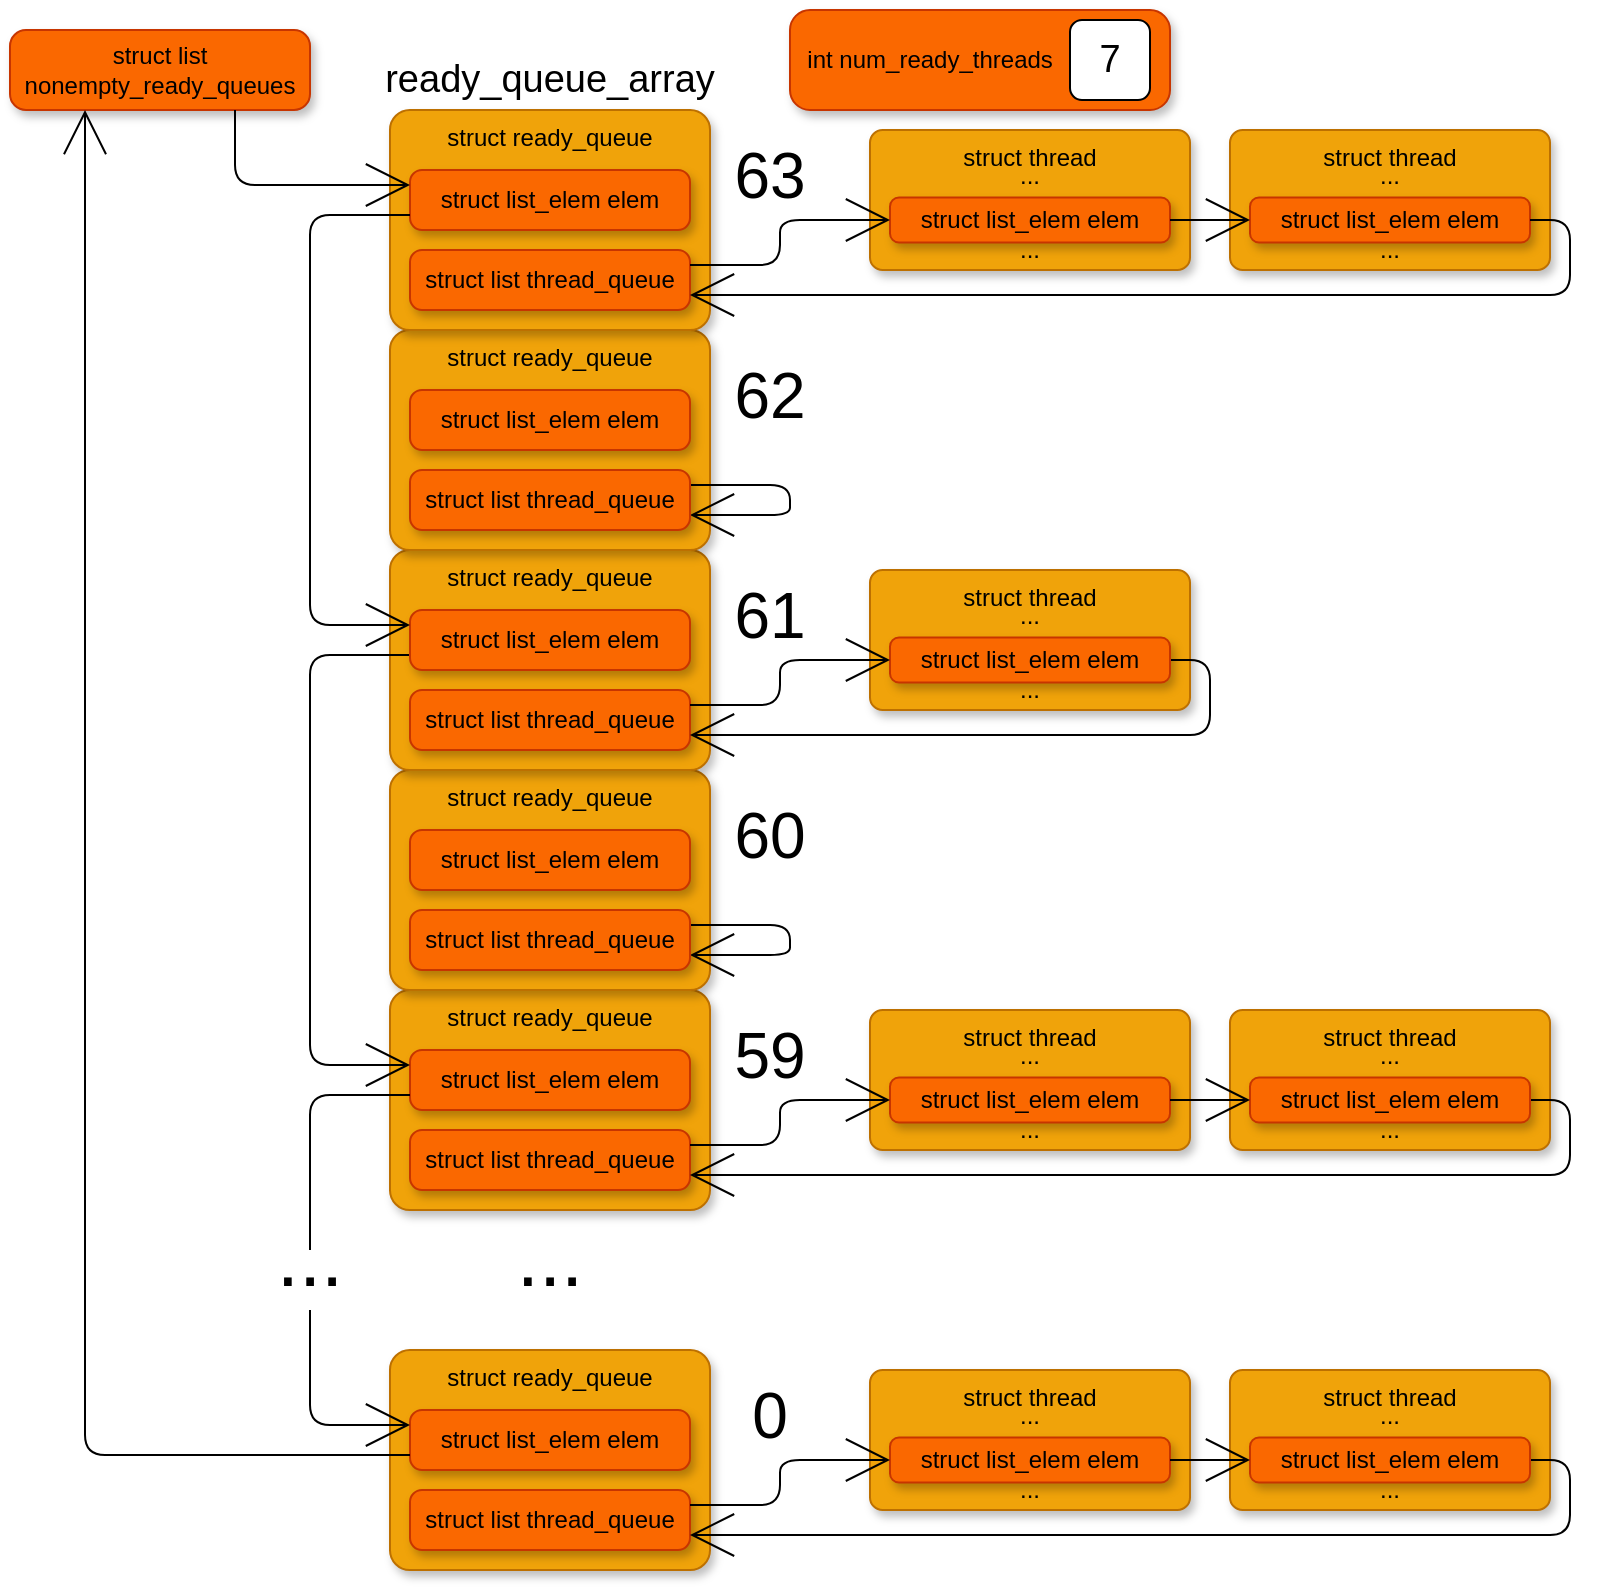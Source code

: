 <mxfile version="13.9.9" type="device"><diagram id="GO6qLClzQjJzwCb-r_0R" name="Page-1"><mxGraphModel dx="3342" dy="1902" grid="1" gridSize="10" guides="1" tooltips="1" connect="1" arrows="1" fold="1" page="1" pageScale="1" pageWidth="850" pageHeight="1100" math="0" shadow="0"><root><mxCell id="0"/><mxCell id="1" parent="0"/><mxCell id="82" value="struct ready_queue" style="rounded=1;whiteSpace=wrap;html=1;arcSize=9;verticalAlign=top;fillColor=#f0a30a;strokeColor=#BD7000;fontColor=#000000;shadow=1;" parent="1" vertex="1"><mxGeometry x="200" y="490" width="160" height="110" as="geometry"/></mxCell><mxCell id="83" value="&#10;&#10;&lt;span style=&quot;font-family: helvetica; font-size: 12px; font-style: normal; font-weight: 400; letter-spacing: normal; text-align: center; text-indent: 0px; text-transform: none; word-spacing: 0px; display: inline; float: none;&quot;&gt;struct list thread_queue&lt;/span&gt;&#10;&#10;" style="rounded=1;whiteSpace=wrap;html=1;arcSize=20;fillColor=#fa6800;strokeColor=#C73500;shadow=1;labelBackgroundColor=none;fontColor=#000000;" parent="1" vertex="1"><mxGeometry x="210" y="560" width="140" height="30" as="geometry"/></mxCell><mxCell id="84" value="struct list_elem elem" style="rounded=1;whiteSpace=wrap;html=1;arcSize=20;fillColor=#fa6800;strokeColor=#C73500;fontColor=#000000;shadow=1;" parent="1" vertex="1"><mxGeometry x="210" y="520" width="140" height="30" as="geometry"/></mxCell><mxCell id="85" value="&lt;font style=&quot;font-size: 32px;&quot;&gt;59&lt;/font&gt;" style="text;html=1;strokeColor=none;fillColor=none;align=center;verticalAlign=middle;whiteSpace=wrap;rounded=0;shadow=1;labelBackgroundColor=none;fontColor=#000000;fontSize=32;" parent="1" vertex="1"><mxGeometry x="370" y="512.5" width="40" height="20" as="geometry"/></mxCell><mxCell id="86" value="struct thread" style="rounded=1;whiteSpace=wrap;html=1;arcSize=9;verticalAlign=top;fillColor=#f0a30a;strokeColor=#BD7000;fontColor=#000000;shadow=1;" parent="1" vertex="1"><mxGeometry x="440" y="500" width="160" height="70" as="geometry"/></mxCell><mxCell id="87" value="struct list_elem elem" style="rounded=1;whiteSpace=wrap;html=1;arcSize=20;fillColor=#fa6800;strokeColor=#C73500;fontColor=#000000;shadow=1;" parent="1" vertex="1"><mxGeometry x="450" y="533.75" width="140" height="22.5" as="geometry"/></mxCell><mxCell id="88" value="..." style="text;html=1;strokeColor=none;fillColor=none;align=center;verticalAlign=middle;whiteSpace=wrap;rounded=0;shadow=1;labelBackgroundColor=none;fontColor=#000000;" parent="1" vertex="1"><mxGeometry x="500" y="512.5" width="40" height="20" as="geometry"/></mxCell><mxCell id="89" value="..." style="text;html=1;strokeColor=none;fillColor=none;align=center;verticalAlign=middle;whiteSpace=wrap;rounded=0;shadow=1;labelBackgroundColor=none;fontColor=#000000;" parent="1" vertex="1"><mxGeometry x="500" y="550" width="40" height="20" as="geometry"/></mxCell><mxCell id="90" style="edgeStyle=orthogonalEdgeStyle;rounded=1;orthogonalLoop=1;jettySize=auto;html=1;exitX=1;exitY=0.25;exitDx=0;exitDy=0;entryX=0;entryY=0.5;entryDx=0;entryDy=0;fontColor=#000000;endSize=20;endArrow=open;endFill=0;" parent="1" source="83" target="87" edge="1"><mxGeometry relative="1" as="geometry"/></mxCell><mxCell id="91" value="struct thread" style="rounded=1;whiteSpace=wrap;html=1;arcSize=9;verticalAlign=top;fillColor=#f0a30a;strokeColor=#BD7000;fontColor=#000000;shadow=1;" parent="1" vertex="1"><mxGeometry x="620" y="500" width="160" height="70" as="geometry"/></mxCell><mxCell id="92" style="edgeStyle=orthogonalEdgeStyle;rounded=1;orthogonalLoop=1;jettySize=auto;html=1;exitX=1;exitY=0.5;exitDx=0;exitDy=0;entryX=1;entryY=0.75;entryDx=0;entryDy=0;fontColor=#000000;endArrow=open;endFill=0;endSize=20;" parent="1" source="93" target="83" edge="1"><mxGeometry relative="1" as="geometry"/></mxCell><mxCell id="93" value="struct list_elem elem" style="rounded=1;whiteSpace=wrap;html=1;arcSize=20;fillColor=#fa6800;strokeColor=#C73500;fontColor=#000000;shadow=1;" parent="1" vertex="1"><mxGeometry x="630" y="533.75" width="140" height="22.5" as="geometry"/></mxCell><mxCell id="94" value="..." style="text;html=1;strokeColor=none;fillColor=none;align=center;verticalAlign=middle;whiteSpace=wrap;rounded=0;shadow=1;labelBackgroundColor=none;fontColor=#000000;" parent="1" vertex="1"><mxGeometry x="680" y="512.5" width="40" height="20" as="geometry"/></mxCell><mxCell id="95" value="..." style="text;html=1;strokeColor=none;fillColor=none;align=center;verticalAlign=middle;whiteSpace=wrap;rounded=0;shadow=1;labelBackgroundColor=none;fontColor=#000000;" parent="1" vertex="1"><mxGeometry x="680" y="550" width="40" height="20" as="geometry"/></mxCell><mxCell id="96" style="edgeStyle=orthogonalEdgeStyle;rounded=0;orthogonalLoop=1;jettySize=auto;html=1;exitX=1;exitY=0.5;exitDx=0;exitDy=0;entryX=0;entryY=0.5;entryDx=0;entryDy=0;fontColor=#000000;endArrow=open;endFill=0;endSize=20;" parent="1" source="87" target="93" edge="1"><mxGeometry relative="1" as="geometry"/></mxCell><mxCell id="97" value="struct ready_queue" style="rounded=1;whiteSpace=wrap;html=1;arcSize=9;verticalAlign=top;fillColor=#f0a30a;strokeColor=#BD7000;fontColor=#000000;shadow=1;" parent="1" vertex="1"><mxGeometry x="200" y="380" width="160" height="110" as="geometry"/></mxCell><mxCell id="112" style="edgeStyle=orthogonalEdgeStyle;rounded=1;orthogonalLoop=1;jettySize=auto;html=1;exitX=1;exitY=0.25;exitDx=0;exitDy=0;fontColor=#000000;endArrow=open;endFill=0;endSize=20;entryX=1;entryY=0.75;entryDx=0;entryDy=0;" parent="1" source="98" target="98" edge="1"><mxGeometry relative="1" as="geometry"><mxPoint x="460" y="450" as="targetPoint"/><Array as="points"><mxPoint x="400" y="458"/><mxPoint x="400" y="473"/></Array></mxGeometry></mxCell><mxCell id="98" value="&#10;&#10;&lt;span style=&quot;font-family: helvetica; font-size: 12px; font-style: normal; font-weight: 400; letter-spacing: normal; text-align: center; text-indent: 0px; text-transform: none; word-spacing: 0px; display: inline; float: none;&quot;&gt;struct list thread_queue&lt;/span&gt;&#10;&#10;" style="rounded=1;whiteSpace=wrap;html=1;arcSize=20;fillColor=#fa6800;strokeColor=#C73500;shadow=1;labelBackgroundColor=none;fontColor=#000000;" parent="1" vertex="1"><mxGeometry x="210" y="450" width="140" height="30" as="geometry"/></mxCell><mxCell id="99" value="struct list_elem elem" style="rounded=1;whiteSpace=wrap;html=1;arcSize=20;fillColor=#fa6800;strokeColor=#C73500;fontColor=#000000;shadow=1;" parent="1" vertex="1"><mxGeometry x="210" y="410" width="140" height="30" as="geometry"/></mxCell><mxCell id="100" value="&lt;font style=&quot;font-size: 32px;&quot;&gt;60&lt;/font&gt;" style="text;html=1;strokeColor=none;fillColor=none;align=center;verticalAlign=middle;whiteSpace=wrap;rounded=0;shadow=1;labelBackgroundColor=none;fontColor=#000000;fontSize=32;" parent="1" vertex="1"><mxGeometry x="370" y="402.5" width="40" height="20" as="geometry"/></mxCell><mxCell id="101" value="struct ready_queue" style="rounded=1;whiteSpace=wrap;html=1;arcSize=9;verticalAlign=top;fillColor=#f0a30a;strokeColor=#BD7000;fontColor=#000000;shadow=1;" parent="1" vertex="1"><mxGeometry x="200" y="270" width="160" height="110" as="geometry"/></mxCell><mxCell id="102" value="&#10;&#10;&lt;span style=&quot;font-family: helvetica; font-size: 12px; font-style: normal; font-weight: 400; letter-spacing: normal; text-align: center; text-indent: 0px; text-transform: none; word-spacing: 0px; display: inline; float: none;&quot;&gt;struct list thread_queue&lt;/span&gt;&#10;&#10;" style="rounded=1;whiteSpace=wrap;html=1;arcSize=20;fillColor=#fa6800;strokeColor=#C73500;shadow=1;labelBackgroundColor=none;fontColor=#000000;" parent="1" vertex="1"><mxGeometry x="210" y="340" width="140" height="30" as="geometry"/></mxCell><mxCell id="137" style="edgeStyle=orthogonalEdgeStyle;rounded=1;orthogonalLoop=1;jettySize=auto;html=1;exitX=0;exitY=0.75;exitDx=0;exitDy=0;entryX=0;entryY=0.25;entryDx=0;entryDy=0;fontColor=#000000;endArrow=open;endFill=0;endSize=20;" parent="1" source="103" target="84" edge="1"><mxGeometry relative="1" as="geometry"><Array as="points"><mxPoint x="160" y="323"/><mxPoint x="160" y="528"/></Array></mxGeometry></mxCell><mxCell id="103" value="struct list_elem elem" style="rounded=1;whiteSpace=wrap;html=1;arcSize=20;fillColor=#fa6800;strokeColor=#C73500;fontColor=#000000;shadow=1;" parent="1" vertex="1"><mxGeometry x="210" y="300" width="140" height="30" as="geometry"/></mxCell><mxCell id="104" value="&lt;font style=&quot;font-size: 32px;&quot;&gt;61&lt;/font&gt;" style="text;html=1;strokeColor=none;fillColor=none;align=center;verticalAlign=middle;whiteSpace=wrap;rounded=0;shadow=1;labelBackgroundColor=none;fontColor=#000000;fontSize=32;" parent="1" vertex="1"><mxGeometry x="370" y="292.5" width="40" height="20" as="geometry"/></mxCell><mxCell id="105" value="struct thread" style="rounded=1;whiteSpace=wrap;html=1;arcSize=9;verticalAlign=top;fillColor=#f0a30a;strokeColor=#BD7000;fontColor=#000000;shadow=1;" parent="1" vertex="1"><mxGeometry x="440" y="280" width="160" height="70" as="geometry"/></mxCell><mxCell id="110" style="edgeStyle=orthogonalEdgeStyle;rounded=1;orthogonalLoop=1;jettySize=auto;html=1;exitX=1;exitY=0.5;exitDx=0;exitDy=0;entryX=1;entryY=0.75;entryDx=0;entryDy=0;fontColor=#000000;endArrow=open;endFill=0;endSize=20;" parent="1" source="106" target="102" edge="1"><mxGeometry relative="1" as="geometry"/></mxCell><mxCell id="106" value="struct list_elem elem" style="rounded=1;whiteSpace=wrap;html=1;arcSize=20;fillColor=#fa6800;strokeColor=#C73500;fontColor=#000000;shadow=1;" parent="1" vertex="1"><mxGeometry x="450" y="313.75" width="140" height="22.5" as="geometry"/></mxCell><mxCell id="107" value="..." style="text;html=1;strokeColor=none;fillColor=none;align=center;verticalAlign=middle;whiteSpace=wrap;rounded=0;shadow=1;labelBackgroundColor=none;fontColor=#000000;" parent="1" vertex="1"><mxGeometry x="500" y="292.5" width="40" height="20" as="geometry"/></mxCell><mxCell id="108" value="..." style="text;html=1;strokeColor=none;fillColor=none;align=center;verticalAlign=middle;whiteSpace=wrap;rounded=0;shadow=1;labelBackgroundColor=none;fontColor=#000000;" parent="1" vertex="1"><mxGeometry x="500" y="330" width="40" height="20" as="geometry"/></mxCell><mxCell id="109" style="edgeStyle=orthogonalEdgeStyle;rounded=1;orthogonalLoop=1;jettySize=auto;html=1;exitX=1;exitY=0.25;exitDx=0;exitDy=0;entryX=0;entryY=0.5;entryDx=0;entryDy=0;fontColor=#000000;endSize=20;endArrow=open;endFill=0;" parent="1" source="102" target="106" edge="1"><mxGeometry relative="1" as="geometry"/></mxCell><mxCell id="28" value="&lt;font style=&quot;font-size: 32px;&quot;&gt;63&lt;/font&gt;" style="text;html=1;strokeColor=none;fillColor=none;align=center;verticalAlign=middle;whiteSpace=wrap;rounded=0;shadow=1;labelBackgroundColor=none;fontColor=#000000;fontSize=32;" parent="1" vertex="1"><mxGeometry x="370" y="72.5" width="40" height="20" as="geometry"/></mxCell><mxCell id="19" value="struct thread" style="rounded=1;whiteSpace=wrap;html=1;arcSize=9;verticalAlign=top;fillColor=#f0a30a;strokeColor=#BD7000;fontColor=#000000;shadow=1;" parent="1" vertex="1"><mxGeometry x="440" y="60" width="160" height="70" as="geometry"/></mxCell><mxCell id="21" value="struct list_elem elem" style="rounded=1;whiteSpace=wrap;html=1;arcSize=20;fillColor=#fa6800;strokeColor=#C73500;fontColor=#000000;shadow=1;" parent="1" vertex="1"><mxGeometry x="450" y="93.75" width="140" height="22.5" as="geometry"/></mxCell><mxCell id="32" value="..." style="text;html=1;strokeColor=none;fillColor=none;align=center;verticalAlign=middle;whiteSpace=wrap;rounded=0;shadow=1;labelBackgroundColor=none;fontColor=#000000;" parent="1" vertex="1"><mxGeometry x="500" y="72.5" width="40" height="20" as="geometry"/></mxCell><mxCell id="33" value="..." style="text;html=1;strokeColor=none;fillColor=none;align=center;verticalAlign=middle;whiteSpace=wrap;rounded=0;shadow=1;labelBackgroundColor=none;fontColor=#000000;" parent="1" vertex="1"><mxGeometry x="500" y="110" width="40" height="20" as="geometry"/></mxCell><mxCell id="67" value="struct thread" style="rounded=1;whiteSpace=wrap;html=1;arcSize=9;verticalAlign=top;fillColor=#f0a30a;strokeColor=#BD7000;fontColor=#000000;shadow=1;" parent="1" vertex="1"><mxGeometry x="620" y="60" width="160" height="70" as="geometry"/></mxCell><mxCell id="68" value="struct list_elem elem" style="rounded=1;whiteSpace=wrap;html=1;arcSize=20;fillColor=#fa6800;strokeColor=#C73500;fontColor=#000000;shadow=1;" parent="1" vertex="1"><mxGeometry x="630" y="93.75" width="140" height="22.5" as="geometry"/></mxCell><mxCell id="69" value="..." style="text;html=1;strokeColor=none;fillColor=none;align=center;verticalAlign=middle;whiteSpace=wrap;rounded=0;shadow=1;labelBackgroundColor=none;fontColor=#000000;" parent="1" vertex="1"><mxGeometry x="680" y="72.5" width="40" height="20" as="geometry"/></mxCell><mxCell id="70" value="..." style="text;html=1;strokeColor=none;fillColor=none;align=center;verticalAlign=middle;whiteSpace=wrap;rounded=0;shadow=1;labelBackgroundColor=none;fontColor=#000000;" parent="1" vertex="1"><mxGeometry x="680" y="110" width="40" height="20" as="geometry"/></mxCell><mxCell id="71" style="edgeStyle=orthogonalEdgeStyle;rounded=0;orthogonalLoop=1;jettySize=auto;html=1;exitX=1;exitY=0.5;exitDx=0;exitDy=0;entryX=0;entryY=0.5;entryDx=0;entryDy=0;fontColor=#000000;endArrow=open;endFill=0;endSize=20;" parent="1" source="21" target="68" edge="1"><mxGeometry relative="1" as="geometry"/></mxCell><mxCell id="113" value="struct list nonempty_ready_queues" style="rounded=1;whiteSpace=wrap;html=1;arcSize=20;fillColor=#fa6800;strokeColor=#C73500;fontColor=#000000;shadow=1;" parent="1" vertex="1"><mxGeometry x="10" y="10" width="150" height="40" as="geometry"/></mxCell><mxCell id="132" value="struct ready_queue" style="rounded=1;whiteSpace=wrap;html=1;arcSize=9;verticalAlign=top;fillColor=#f0a30a;strokeColor=#BD7000;fontColor=#000000;shadow=1;" parent="1" vertex="1"><mxGeometry x="200" y="160" width="160" height="110" as="geometry"/></mxCell><mxCell id="133" style="edgeStyle=orthogonalEdgeStyle;rounded=1;orthogonalLoop=1;jettySize=auto;html=1;exitX=1;exitY=0.25;exitDx=0;exitDy=0;fontColor=#000000;endArrow=open;endFill=0;endSize=20;entryX=1;entryY=0.75;entryDx=0;entryDy=0;" parent="1" source="134" target="134" edge="1"><mxGeometry relative="1" as="geometry"><mxPoint x="460" y="230" as="targetPoint"/><Array as="points"><mxPoint x="400" y="238"/><mxPoint x="400" y="252"/></Array></mxGeometry></mxCell><mxCell id="134" value="&#10;&#10;&lt;span style=&quot;font-family: helvetica; font-size: 12px; font-style: normal; font-weight: 400; letter-spacing: normal; text-align: center; text-indent: 0px; text-transform: none; word-spacing: 0px; display: inline; float: none;&quot;&gt;struct list thread_queue&lt;/span&gt;&#10;&#10;" style="rounded=1;whiteSpace=wrap;html=1;arcSize=20;fillColor=#fa6800;strokeColor=#C73500;shadow=1;labelBackgroundColor=none;fontColor=#000000;" parent="1" vertex="1"><mxGeometry x="210" y="230" width="140" height="30" as="geometry"/></mxCell><mxCell id="135" value="struct list_elem elem" style="rounded=1;whiteSpace=wrap;html=1;arcSize=20;fillColor=#fa6800;strokeColor=#C73500;fontColor=#000000;shadow=1;" parent="1" vertex="1"><mxGeometry x="210" y="190" width="140" height="30" as="geometry"/></mxCell><mxCell id="136" value="&lt;font style=&quot;font-size: 32px;&quot;&gt;62&lt;/font&gt;" style="text;html=1;strokeColor=none;fillColor=none;align=center;verticalAlign=middle;whiteSpace=wrap;rounded=0;shadow=1;labelBackgroundColor=none;fontColor=#000000;fontSize=32;" parent="1" vertex="1"><mxGeometry x="370" y="182.5" width="40" height="20" as="geometry"/></mxCell><mxCell id="139" value="&lt;font style=&quot;font-size: 40px&quot;&gt;...&lt;/font&gt;" style="text;html=1;strokeColor=none;fillColor=none;align=center;verticalAlign=bottom;whiteSpace=wrap;rounded=0;shadow=1;labelBackgroundColor=none;fontColor=#000000;" parent="1" vertex="1"><mxGeometry x="140" y="620" width="40" height="30" as="geometry"/></mxCell><mxCell id="4" value="struct ready_queue" style="rounded=1;whiteSpace=wrap;html=1;arcSize=9;verticalAlign=top;fillColor=#f0a30a;strokeColor=#BD7000;fontColor=#000000;shadow=1;" parent="1" vertex="1"><mxGeometry x="200" y="50" width="160" height="110" as="geometry"/></mxCell><mxCell id="6" value="&#10;&#10;&lt;span style=&quot;font-family: helvetica; font-size: 12px; font-style: normal; font-weight: 400; letter-spacing: normal; text-align: center; text-indent: 0px; text-transform: none; word-spacing: 0px; display: inline; float: none;&quot;&gt;struct list thread_queue&lt;/span&gt;&#10;&#10;" style="rounded=1;whiteSpace=wrap;html=1;arcSize=20;fillColor=#fa6800;strokeColor=#C73500;shadow=1;labelBackgroundColor=none;fontColor=#000000;" parent="1" vertex="1"><mxGeometry x="210" y="120" width="140" height="30" as="geometry"/></mxCell><mxCell id="9" value="struct list_elem elem" style="rounded=1;whiteSpace=wrap;html=1;arcSize=20;fillColor=#fa6800;strokeColor=#C73500;fontColor=#000000;shadow=1;" parent="1" vertex="1"><mxGeometry x="210" y="80" width="140" height="30" as="geometry"/></mxCell><mxCell id="72" style="edgeStyle=orthogonalEdgeStyle;rounded=1;orthogonalLoop=1;jettySize=auto;html=1;exitX=1;exitY=0.5;exitDx=0;exitDy=0;entryX=1;entryY=0.75;entryDx=0;entryDy=0;fontColor=#000000;endArrow=open;endFill=0;endSize=20;" parent="1" source="68" target="6" edge="1"><mxGeometry relative="1" as="geometry"/></mxCell><mxCell id="65" style="edgeStyle=orthogonalEdgeStyle;rounded=1;orthogonalLoop=1;jettySize=auto;html=1;exitX=1;exitY=0.25;exitDx=0;exitDy=0;entryX=0;entryY=0.5;entryDx=0;entryDy=0;fontColor=#000000;endSize=20;endArrow=open;endFill=0;" parent="1" source="6" target="21" edge="1"><mxGeometry relative="1" as="geometry"/></mxCell><mxCell id="115" style="edgeStyle=orthogonalEdgeStyle;rounded=1;orthogonalLoop=1;jettySize=auto;html=1;exitX=0;exitY=0.75;exitDx=0;exitDy=0;entryX=0;entryY=0.25;entryDx=0;entryDy=0;fontColor=#000000;endArrow=open;endFill=0;endSize=20;" parent="1" source="9" target="103" edge="1"><mxGeometry relative="1" as="geometry"><Array as="points"><mxPoint x="160" y="102"/><mxPoint x="160" y="307"/></Array></mxGeometry></mxCell><mxCell id="114" style="edgeStyle=orthogonalEdgeStyle;rounded=1;orthogonalLoop=1;jettySize=auto;html=1;exitX=0.75;exitY=1;exitDx=0;exitDy=0;entryX=0;entryY=0.25;entryDx=0;entryDy=0;fontColor=#000000;endArrow=open;endFill=0;endSize=20;" parent="1" source="113" target="9" edge="1"><mxGeometry relative="1" as="geometry"/></mxCell><mxCell id="yiW0cWUxk0YRFnB-C5GL-140" value="ready_queue_array" style="text;html=1;strokeColor=none;fillColor=none;align=center;verticalAlign=middle;whiteSpace=wrap;rounded=0;fontSize=19;" vertex="1" parent="1"><mxGeometry x="225" y="20" width="110" height="30" as="geometry"/></mxCell><mxCell id="yiW0cWUxk0YRFnB-C5GL-158" value="struct ready_queue" style="rounded=1;whiteSpace=wrap;html=1;arcSize=9;verticalAlign=top;fillColor=#f0a30a;strokeColor=#BD7000;fontColor=#000000;shadow=1;" vertex="1" parent="1"><mxGeometry x="200" y="670" width="160" height="110" as="geometry"/></mxCell><mxCell id="yiW0cWUxk0YRFnB-C5GL-159" value="&#10;&#10;&lt;span style=&quot;font-family: helvetica; font-size: 12px; font-style: normal; font-weight: 400; letter-spacing: normal; text-align: center; text-indent: 0px; text-transform: none; word-spacing: 0px; display: inline; float: none;&quot;&gt;struct list thread_queue&lt;/span&gt;&#10;&#10;" style="rounded=1;whiteSpace=wrap;html=1;arcSize=20;fillColor=#fa6800;strokeColor=#C73500;shadow=1;labelBackgroundColor=none;fontColor=#000000;" vertex="1" parent="1"><mxGeometry x="210" y="740" width="140" height="30" as="geometry"/></mxCell><mxCell id="yiW0cWUxk0YRFnB-C5GL-160" value="struct list_elem elem" style="rounded=1;whiteSpace=wrap;html=1;arcSize=20;fillColor=#fa6800;strokeColor=#C73500;fontColor=#000000;shadow=1;" vertex="1" parent="1"><mxGeometry x="210" y="700" width="140" height="30" as="geometry"/></mxCell><mxCell id="yiW0cWUxk0YRFnB-C5GL-161" value="&lt;font style=&quot;font-size: 32px&quot;&gt;0&lt;/font&gt;" style="text;html=1;strokeColor=none;fillColor=none;align=center;verticalAlign=middle;whiteSpace=wrap;rounded=0;shadow=1;labelBackgroundColor=none;fontColor=#000000;fontSize=32;" vertex="1" parent="1"><mxGeometry x="370" y="692.5" width="40" height="20" as="geometry"/></mxCell><mxCell id="yiW0cWUxk0YRFnB-C5GL-162" value="struct thread" style="rounded=1;whiteSpace=wrap;html=1;arcSize=9;verticalAlign=top;fillColor=#f0a30a;strokeColor=#BD7000;fontColor=#000000;shadow=1;" vertex="1" parent="1"><mxGeometry x="440" y="680" width="160" height="70" as="geometry"/></mxCell><mxCell id="yiW0cWUxk0YRFnB-C5GL-163" value="struct list_elem elem" style="rounded=1;whiteSpace=wrap;html=1;arcSize=20;fillColor=#fa6800;strokeColor=#C73500;fontColor=#000000;shadow=1;" vertex="1" parent="1"><mxGeometry x="450" y="713.75" width="140" height="22.5" as="geometry"/></mxCell><mxCell id="yiW0cWUxk0YRFnB-C5GL-164" value="..." style="text;html=1;strokeColor=none;fillColor=none;align=center;verticalAlign=middle;whiteSpace=wrap;rounded=0;shadow=1;labelBackgroundColor=none;fontColor=#000000;" vertex="1" parent="1"><mxGeometry x="500" y="692.5" width="40" height="20" as="geometry"/></mxCell><mxCell id="yiW0cWUxk0YRFnB-C5GL-165" value="..." style="text;html=1;strokeColor=none;fillColor=none;align=center;verticalAlign=middle;whiteSpace=wrap;rounded=0;shadow=1;labelBackgroundColor=none;fontColor=#000000;" vertex="1" parent="1"><mxGeometry x="500" y="730" width="40" height="20" as="geometry"/></mxCell><mxCell id="yiW0cWUxk0YRFnB-C5GL-166" style="edgeStyle=orthogonalEdgeStyle;rounded=1;orthogonalLoop=1;jettySize=auto;html=1;exitX=1;exitY=0.25;exitDx=0;exitDy=0;entryX=0;entryY=0.5;entryDx=0;entryDy=0;fontColor=#000000;endSize=20;endArrow=open;endFill=0;" edge="1" parent="1" source="yiW0cWUxk0YRFnB-C5GL-159" target="yiW0cWUxk0YRFnB-C5GL-163"><mxGeometry relative="1" as="geometry"/></mxCell><mxCell id="yiW0cWUxk0YRFnB-C5GL-167" value="struct thread" style="rounded=1;whiteSpace=wrap;html=1;arcSize=9;verticalAlign=top;fillColor=#f0a30a;strokeColor=#BD7000;fontColor=#000000;shadow=1;" vertex="1" parent="1"><mxGeometry x="620" y="680" width="160" height="70" as="geometry"/></mxCell><mxCell id="yiW0cWUxk0YRFnB-C5GL-168" style="edgeStyle=orthogonalEdgeStyle;rounded=1;orthogonalLoop=1;jettySize=auto;html=1;exitX=1;exitY=0.5;exitDx=0;exitDy=0;entryX=1;entryY=0.75;entryDx=0;entryDy=0;fontColor=#000000;endArrow=open;endFill=0;endSize=20;" edge="1" parent="1" source="yiW0cWUxk0YRFnB-C5GL-169" target="yiW0cWUxk0YRFnB-C5GL-159"><mxGeometry relative="1" as="geometry"/></mxCell><mxCell id="yiW0cWUxk0YRFnB-C5GL-169" value="struct list_elem elem" style="rounded=1;whiteSpace=wrap;html=1;arcSize=20;fillColor=#fa6800;strokeColor=#C73500;fontColor=#000000;shadow=1;" vertex="1" parent="1"><mxGeometry x="630" y="713.75" width="140" height="22.5" as="geometry"/></mxCell><mxCell id="yiW0cWUxk0YRFnB-C5GL-170" value="..." style="text;html=1;strokeColor=none;fillColor=none;align=center;verticalAlign=middle;whiteSpace=wrap;rounded=0;shadow=1;labelBackgroundColor=none;fontColor=#000000;" vertex="1" parent="1"><mxGeometry x="680" y="692.5" width="40" height="20" as="geometry"/></mxCell><mxCell id="yiW0cWUxk0YRFnB-C5GL-171" value="..." style="text;html=1;strokeColor=none;fillColor=none;align=center;verticalAlign=middle;whiteSpace=wrap;rounded=0;shadow=1;labelBackgroundColor=none;fontColor=#000000;" vertex="1" parent="1"><mxGeometry x="680" y="730" width="40" height="20" as="geometry"/></mxCell><mxCell id="yiW0cWUxk0YRFnB-C5GL-172" style="edgeStyle=orthogonalEdgeStyle;rounded=0;orthogonalLoop=1;jettySize=auto;html=1;exitX=1;exitY=0.5;exitDx=0;exitDy=0;entryX=0;entryY=0.5;entryDx=0;entryDy=0;fontColor=#000000;endArrow=open;endFill=0;endSize=20;" edge="1" parent="1" source="yiW0cWUxk0YRFnB-C5GL-163" target="yiW0cWUxk0YRFnB-C5GL-169"><mxGeometry relative="1" as="geometry"/></mxCell><mxCell id="138" style="edgeStyle=orthogonalEdgeStyle;rounded=1;orthogonalLoop=1;jettySize=auto;html=1;exitX=0;exitY=0.75;exitDx=0;exitDy=0;fontColor=#000000;endArrow=none;endFill=0;endSize=20;entryX=0.5;entryY=0;entryDx=0;entryDy=0;" parent="1" source="84" target="139" edge="1"><mxGeometry relative="1" as="geometry"><mxPoint x="140" y="690" as="targetPoint"/><Array as="points"><mxPoint x="160" y="543"/><mxPoint x="160" y="610"/></Array></mxGeometry></mxCell><mxCell id="140" style="edgeStyle=orthogonalEdgeStyle;rounded=1;orthogonalLoop=1;jettySize=auto;html=1;exitX=0;exitY=0.75;exitDx=0;exitDy=0;entryX=0.25;entryY=1;entryDx=0;entryDy=0;fontColor=#000000;endArrow=open;endFill=0;endSize=20;" parent="1" source="yiW0cWUxk0YRFnB-C5GL-160" target="113" edge="1"><mxGeometry relative="1" as="geometry"><Array as="points"><mxPoint x="48" y="723"/></Array></mxGeometry></mxCell><mxCell id="yiW0cWUxk0YRFnB-C5GL-174" style="edgeStyle=orthogonalEdgeStyle;rounded=1;orthogonalLoop=1;jettySize=auto;html=1;exitX=0.5;exitY=1;exitDx=0;exitDy=0;fontColor=#000000;endArrow=open;endFill=0;endSize=20;entryX=0;entryY=0.25;entryDx=0;entryDy=0;" edge="1" parent="1" source="139" target="yiW0cWUxk0YRFnB-C5GL-160"><mxGeometry relative="1" as="geometry"><mxPoint x="170" y="620" as="targetPoint"/><Array as="points"><mxPoint x="160" y="708"/></Array><mxPoint x="220" y="552.5" as="sourcePoint"/></mxGeometry></mxCell><mxCell id="yiW0cWUxk0YRFnB-C5GL-175" value="&lt;font style=&quot;font-size: 40px&quot;&gt;...&lt;/font&gt;" style="text;html=1;strokeColor=none;fillColor=none;align=center;verticalAlign=bottom;whiteSpace=wrap;rounded=0;shadow=1;labelBackgroundColor=none;fontColor=#000000;" vertex="1" parent="1"><mxGeometry x="260" y="620" width="40" height="30" as="geometry"/></mxCell><mxCell id="yiW0cWUxk0YRFnB-C5GL-177" value="&amp;nbsp; int num_ready_threads" style="rounded=1;whiteSpace=wrap;html=1;arcSize=20;fillColor=#fa6800;strokeColor=#C73500;fontColor=#000000;shadow=1;align=left;" vertex="1" parent="1"><mxGeometry x="400" width="190" height="50" as="geometry"/></mxCell><mxCell id="yiW0cWUxk0YRFnB-C5GL-178" value="7" style="rounded=1;whiteSpace=wrap;html=1;fontSize=19;align=center;" vertex="1" parent="1"><mxGeometry x="540" y="5" width="40" height="40" as="geometry"/></mxCell></root></mxGraphModel></diagram></mxfile>